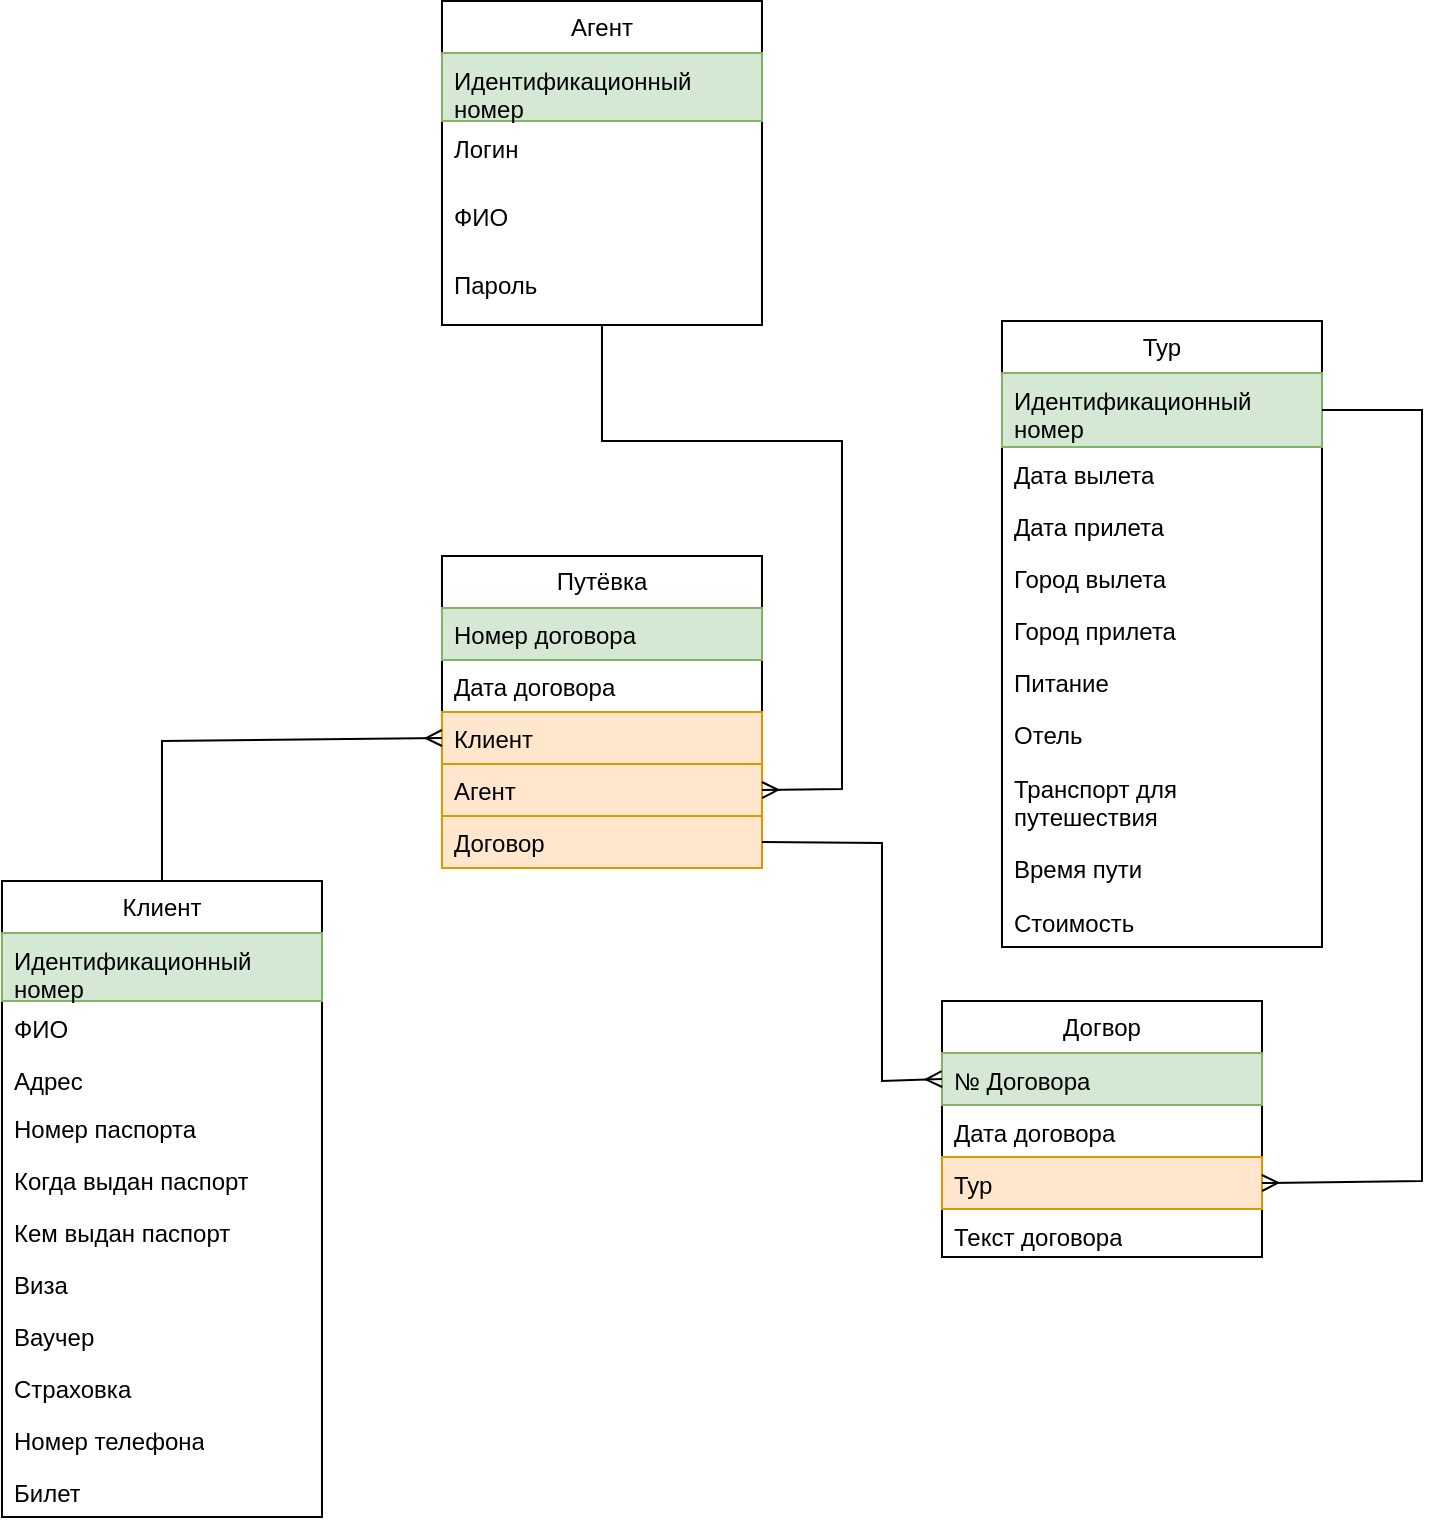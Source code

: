 <mxfile version="24.0.7" type="device">
  <diagram name="Страница — 1" id="uNGL-sLAUpzMm5pKmCsQ">
    <mxGraphModel dx="394" dy="725" grid="0" gridSize="10" guides="1" tooltips="1" connect="1" arrows="1" fold="1" page="1" pageScale="1" pageWidth="827" pageHeight="1169" math="0" shadow="0">
      <root>
        <mxCell id="0" />
        <mxCell id="1" parent="0" />
        <mxCell id="BY-tnLmGaWFpO3O-U8u5-43" value="Агент" style="swimlane;fontStyle=0;childLayout=stackLayout;horizontal=1;startSize=26;fillColor=none;horizontalStack=0;resizeParent=1;resizeParentMax=0;resizeLast=0;collapsible=1;marginBottom=0;whiteSpace=wrap;html=1;" parent="1" vertex="1">
          <mxGeometry x="1240.988" y="588.506" width="160" height="162" as="geometry" />
        </mxCell>
        <mxCell id="BY-tnLmGaWFpO3O-U8u5-44" value="Идентификационный номер" style="text;strokeColor=#82b366;fillColor=#d5e8d4;align=left;verticalAlign=top;spacingLeft=4;spacingRight=4;overflow=hidden;rotatable=0;points=[[0,0.5],[1,0.5]];portConstraint=eastwest;whiteSpace=wrap;html=1;fillStyle=solid;" parent="BY-tnLmGaWFpO3O-U8u5-43" vertex="1">
          <mxGeometry y="26" width="160" height="34" as="geometry" />
        </mxCell>
        <mxCell id="BY-tnLmGaWFpO3O-U8u5-45" value="Логин" style="text;strokeColor=none;fillColor=none;align=left;verticalAlign=top;spacingLeft=4;spacingRight=4;overflow=hidden;rotatable=0;points=[[0,0.5],[1,0.5]];portConstraint=eastwest;whiteSpace=wrap;html=1;" parent="BY-tnLmGaWFpO3O-U8u5-43" vertex="1">
          <mxGeometry y="60" width="160" height="34" as="geometry" />
        </mxCell>
        <mxCell id="BY-tnLmGaWFpO3O-U8u5-46" value="ФИО&amp;nbsp;" style="text;strokeColor=none;fillColor=none;align=left;verticalAlign=top;spacingLeft=4;spacingRight=4;overflow=hidden;rotatable=0;points=[[0,0.5],[1,0.5]];portConstraint=eastwest;whiteSpace=wrap;html=1;" parent="BY-tnLmGaWFpO3O-U8u5-43" vertex="1">
          <mxGeometry y="94" width="160" height="34" as="geometry" />
        </mxCell>
        <mxCell id="BY-tnLmGaWFpO3O-U8u5-47" value="Пароль" style="text;strokeColor=none;fillColor=none;align=left;verticalAlign=top;spacingLeft=4;spacingRight=4;overflow=hidden;rotatable=0;points=[[0,0.5],[1,0.5]];portConstraint=eastwest;whiteSpace=wrap;html=1;" parent="BY-tnLmGaWFpO3O-U8u5-43" vertex="1">
          <mxGeometry y="128" width="160" height="34" as="geometry" />
        </mxCell>
        <mxCell id="BY-tnLmGaWFpO3O-U8u5-48" value="Догвор" style="swimlane;fontStyle=0;childLayout=stackLayout;horizontal=1;startSize=26;fillColor=none;horizontalStack=0;resizeParent=1;resizeParentMax=0;resizeLast=0;collapsible=1;marginBottom=0;whiteSpace=wrap;html=1;" parent="1" vertex="1">
          <mxGeometry x="1490.988" y="1088.506" width="160" height="128" as="geometry" />
        </mxCell>
        <mxCell id="BY-tnLmGaWFpO3O-U8u5-49" value="№ Договора" style="text;align=left;verticalAlign=top;spacingLeft=4;spacingRight=4;overflow=hidden;rotatable=0;points=[[0,0.5],[1,0.5]];portConstraint=eastwest;whiteSpace=wrap;html=1;fillColor=#d5e8d4;strokeColor=#82b366;" parent="BY-tnLmGaWFpO3O-U8u5-48" vertex="1">
          <mxGeometry y="26" width="160" height="26" as="geometry" />
        </mxCell>
        <mxCell id="BY-tnLmGaWFpO3O-U8u5-50" value="Дата договора" style="text;align=left;verticalAlign=top;spacingLeft=4;spacingRight=4;overflow=hidden;rotatable=0;points=[[0,0.5],[1,0.5]];portConstraint=eastwest;whiteSpace=wrap;html=1;" parent="BY-tnLmGaWFpO3O-U8u5-48" vertex="1">
          <mxGeometry y="52" width="160" height="26" as="geometry" />
        </mxCell>
        <mxCell id="BY-tnLmGaWFpO3O-U8u5-51" value="Тур" style="text;align=left;verticalAlign=top;spacingLeft=4;spacingRight=4;overflow=hidden;rotatable=0;points=[[0,0.5],[1,0.5]];portConstraint=eastwest;whiteSpace=wrap;html=1;fillColor=#ffe6cc;strokeColor=#d79b00;" parent="BY-tnLmGaWFpO3O-U8u5-48" vertex="1">
          <mxGeometry y="78" width="160" height="26" as="geometry" />
        </mxCell>
        <mxCell id="BY-tnLmGaWFpO3O-U8u5-54" value="Текст договора" style="text;strokeColor=none;fillColor=none;align=left;verticalAlign=top;spacingLeft=4;spacingRight=4;overflow=hidden;rotatable=0;points=[[0,0.5],[1,0.5]];portConstraint=eastwest;whiteSpace=wrap;html=1;" parent="BY-tnLmGaWFpO3O-U8u5-48" vertex="1">
          <mxGeometry y="104" width="160" height="24" as="geometry" />
        </mxCell>
        <mxCell id="BY-tnLmGaWFpO3O-U8u5-57" value="Путёвка" style="swimlane;fontStyle=0;childLayout=stackLayout;horizontal=1;startSize=26;fillColor=none;horizontalStack=0;resizeParent=1;resizeParentMax=0;resizeLast=0;collapsible=1;marginBottom=0;whiteSpace=wrap;html=1;" parent="1" vertex="1">
          <mxGeometry x="1240.988" y="866.006" width="160" height="156" as="geometry" />
        </mxCell>
        <mxCell id="BY-tnLmGaWFpO3O-U8u5-58" value="Номер договора" style="text;strokeColor=#82b366;fillColor=#d5e8d4;align=left;verticalAlign=top;spacingLeft=4;spacingRight=4;overflow=hidden;rotatable=0;points=[[0,0.5],[1,0.5]];portConstraint=eastwest;whiteSpace=wrap;html=1;" parent="BY-tnLmGaWFpO3O-U8u5-57" vertex="1">
          <mxGeometry y="26" width="160" height="26" as="geometry" />
        </mxCell>
        <mxCell id="BY-tnLmGaWFpO3O-U8u5-59" value="Дата договора&amp;nbsp;" style="text;align=left;verticalAlign=top;spacingLeft=4;spacingRight=4;overflow=hidden;rotatable=0;points=[[0,0.5],[1,0.5]];portConstraint=eastwest;whiteSpace=wrap;html=1;" parent="BY-tnLmGaWFpO3O-U8u5-57" vertex="1">
          <mxGeometry y="52" width="160" height="26" as="geometry" />
        </mxCell>
        <mxCell id="BY-tnLmGaWFpO3O-U8u5-60" value="Клиент" style="text;align=left;verticalAlign=top;spacingLeft=4;spacingRight=4;overflow=hidden;rotatable=0;points=[[0,0.5],[1,0.5]];portConstraint=eastwest;whiteSpace=wrap;html=1;fillColor=#ffe6cc;strokeColor=#d79b00;" parent="BY-tnLmGaWFpO3O-U8u5-57" vertex="1">
          <mxGeometry y="78" width="160" height="26" as="geometry" />
        </mxCell>
        <mxCell id="BY-tnLmGaWFpO3O-U8u5-61" value="Агент" style="text;align=left;verticalAlign=top;spacingLeft=4;spacingRight=4;overflow=hidden;rotatable=0;points=[[0,0.5],[1,0.5]];portConstraint=eastwest;whiteSpace=wrap;html=1;fillColor=#ffe6cc;strokeColor=#d79b00;" parent="BY-tnLmGaWFpO3O-U8u5-57" vertex="1">
          <mxGeometry y="104" width="160" height="26" as="geometry" />
        </mxCell>
        <mxCell id="BY-tnLmGaWFpO3O-U8u5-62" value="Договор" style="text;align=left;verticalAlign=top;spacingLeft=4;spacingRight=4;overflow=hidden;rotatable=0;points=[[0,0.5],[1,0.5]];portConstraint=eastwest;whiteSpace=wrap;html=1;fillColor=#ffe6cc;strokeColor=#d79b00;" parent="BY-tnLmGaWFpO3O-U8u5-57" vertex="1">
          <mxGeometry y="130" width="160" height="26" as="geometry" />
        </mxCell>
        <mxCell id="BY-tnLmGaWFpO3O-U8u5-63" value="Тур" style="swimlane;fontStyle=0;childLayout=stackLayout;horizontal=1;startSize=26;fillColor=none;horizontalStack=0;resizeParent=1;resizeParentMax=0;resizeLast=0;collapsible=1;marginBottom=0;whiteSpace=wrap;html=1;" parent="1" vertex="1">
          <mxGeometry x="1520.988" y="748.506" width="160" height="313" as="geometry" />
        </mxCell>
        <mxCell id="BY-tnLmGaWFpO3O-U8u5-64" value="Идентификационный номер" style="text;strokeColor=#82b366;fillColor=#d5e8d4;align=left;verticalAlign=top;spacingLeft=4;spacingRight=4;overflow=hidden;rotatable=0;points=[[0,0.5],[1,0.5]];portConstraint=eastwest;whiteSpace=wrap;html=1;" parent="BY-tnLmGaWFpO3O-U8u5-63" vertex="1">
          <mxGeometry y="26" width="160" height="37" as="geometry" />
        </mxCell>
        <mxCell id="BY-tnLmGaWFpO3O-U8u5-65" value="Дата вылета" style="text;strokeColor=none;fillColor=none;align=left;verticalAlign=top;spacingLeft=4;spacingRight=4;overflow=hidden;rotatable=0;points=[[0,0.5],[1,0.5]];portConstraint=eastwest;whiteSpace=wrap;html=1;" parent="BY-tnLmGaWFpO3O-U8u5-63" vertex="1">
          <mxGeometry y="63" width="160" height="26" as="geometry" />
        </mxCell>
        <mxCell id="BY-tnLmGaWFpO3O-U8u5-66" value="Дата прилета" style="text;strokeColor=none;fillColor=none;align=left;verticalAlign=top;spacingLeft=4;spacingRight=4;overflow=hidden;rotatable=0;points=[[0,0.5],[1,0.5]];portConstraint=eastwest;whiteSpace=wrap;html=1;" parent="BY-tnLmGaWFpO3O-U8u5-63" vertex="1">
          <mxGeometry y="89" width="160" height="26" as="geometry" />
        </mxCell>
        <mxCell id="Z3YAf34_T5KxN7POWmkH-1" value="Город вылета" style="text;strokeColor=none;fillColor=none;align=left;verticalAlign=top;spacingLeft=4;spacingRight=4;overflow=hidden;rotatable=0;points=[[0,0.5],[1,0.5]];portConstraint=eastwest;whiteSpace=wrap;html=1;" vertex="1" parent="BY-tnLmGaWFpO3O-U8u5-63">
          <mxGeometry y="115" width="160" height="26" as="geometry" />
        </mxCell>
        <mxCell id="Z3YAf34_T5KxN7POWmkH-2" value="Город прилета" style="text;strokeColor=none;fillColor=none;align=left;verticalAlign=top;spacingLeft=4;spacingRight=4;overflow=hidden;rotatable=0;points=[[0,0.5],[1,0.5]];portConstraint=eastwest;whiteSpace=wrap;html=1;" vertex="1" parent="BY-tnLmGaWFpO3O-U8u5-63">
          <mxGeometry y="141" width="160" height="26" as="geometry" />
        </mxCell>
        <mxCell id="BY-tnLmGaWFpO3O-U8u5-67" value="Питание" style="text;strokeColor=none;fillColor=none;align=left;verticalAlign=top;spacingLeft=4;spacingRight=4;overflow=hidden;rotatable=0;points=[[0,0.5],[1,0.5]];portConstraint=eastwest;whiteSpace=wrap;html=1;" parent="BY-tnLmGaWFpO3O-U8u5-63" vertex="1">
          <mxGeometry y="167" width="160" height="26" as="geometry" />
        </mxCell>
        <mxCell id="Z3YAf34_T5KxN7POWmkH-3" value="Отель" style="text;strokeColor=none;fillColor=none;align=left;verticalAlign=top;spacingLeft=4;spacingRight=4;overflow=hidden;rotatable=0;points=[[0,0.5],[1,0.5]];portConstraint=eastwest;whiteSpace=wrap;html=1;" vertex="1" parent="BY-tnLmGaWFpO3O-U8u5-63">
          <mxGeometry y="193" width="160" height="27" as="geometry" />
        </mxCell>
        <mxCell id="Z3YAf34_T5KxN7POWmkH-4" value="Транспорт для путешествия" style="text;strokeColor=none;fillColor=none;align=left;verticalAlign=top;spacingLeft=4;spacingRight=4;overflow=hidden;rotatable=0;points=[[0,0.5],[1,0.5]];portConstraint=eastwest;whiteSpace=wrap;html=1;" vertex="1" parent="BY-tnLmGaWFpO3O-U8u5-63">
          <mxGeometry y="220" width="160" height="40" as="geometry" />
        </mxCell>
        <mxCell id="Z3YAf34_T5KxN7POWmkH-6" value="Время пути" style="text;strokeColor=none;fillColor=none;align=left;verticalAlign=top;spacingLeft=4;spacingRight=4;overflow=hidden;rotatable=0;points=[[0,0.5],[1,0.5]];portConstraint=eastwest;whiteSpace=wrap;html=1;" vertex="1" parent="BY-tnLmGaWFpO3O-U8u5-63">
          <mxGeometry y="260" width="160" height="27" as="geometry" />
        </mxCell>
        <mxCell id="Z3YAf34_T5KxN7POWmkH-5" value="Стоимость" style="text;strokeColor=none;fillColor=none;align=left;verticalAlign=top;spacingLeft=4;spacingRight=4;overflow=hidden;rotatable=0;points=[[0,0.5],[1,0.5]];portConstraint=eastwest;whiteSpace=wrap;html=1;" vertex="1" parent="BY-tnLmGaWFpO3O-U8u5-63">
          <mxGeometry y="287" width="160" height="26" as="geometry" />
        </mxCell>
        <mxCell id="BY-tnLmGaWFpO3O-U8u5-68" value="Клиент" style="swimlane;fontStyle=0;childLayout=stackLayout;horizontal=1;startSize=26;fillColor=none;horizontalStack=0;resizeParent=1;resizeParentMax=0;resizeLast=0;collapsible=1;marginBottom=0;whiteSpace=wrap;html=1;" parent="1" vertex="1">
          <mxGeometry x="1020.988" y="1028.506" width="160" height="318" as="geometry" />
        </mxCell>
        <mxCell id="BY-tnLmGaWFpO3O-U8u5-69" value="Идентификационный номер" style="text;strokeColor=#82b366;fillColor=#d5e8d4;align=left;verticalAlign=top;spacingLeft=4;spacingRight=4;overflow=hidden;rotatable=0;points=[[0,0.5],[1,0.5]];portConstraint=eastwest;whiteSpace=wrap;html=1;" parent="BY-tnLmGaWFpO3O-U8u5-68" vertex="1">
          <mxGeometry y="26" width="160" height="34" as="geometry" />
        </mxCell>
        <mxCell id="BY-tnLmGaWFpO3O-U8u5-70" value="ФИО" style="text;strokeColor=none;fillColor=none;align=left;verticalAlign=top;spacingLeft=4;spacingRight=4;overflow=hidden;rotatable=0;points=[[0,0.5],[1,0.5]];portConstraint=eastwest;whiteSpace=wrap;html=1;" parent="BY-tnLmGaWFpO3O-U8u5-68" vertex="1">
          <mxGeometry y="60" width="160" height="26" as="geometry" />
        </mxCell>
        <mxCell id="BY-tnLmGaWFpO3O-U8u5-71" value="Адрес" style="text;strokeColor=none;fillColor=none;align=left;verticalAlign=top;spacingLeft=4;spacingRight=4;overflow=hidden;rotatable=0;points=[[0,0.5],[1,0.5]];portConstraint=eastwest;whiteSpace=wrap;html=1;" parent="BY-tnLmGaWFpO3O-U8u5-68" vertex="1">
          <mxGeometry y="86" width="160" height="24" as="geometry" />
        </mxCell>
        <mxCell id="BY-tnLmGaWFpO3O-U8u5-72" value="Номер паспорта" style="text;strokeColor=none;fillColor=none;align=left;verticalAlign=top;spacingLeft=4;spacingRight=4;overflow=hidden;rotatable=0;points=[[0,0.5],[1,0.5]];portConstraint=eastwest;whiteSpace=wrap;html=1;" parent="BY-tnLmGaWFpO3O-U8u5-68" vertex="1">
          <mxGeometry y="110" width="160" height="26" as="geometry" />
        </mxCell>
        <mxCell id="BY-tnLmGaWFpO3O-U8u5-73" value="Когда выдан паспорт" style="text;align=left;verticalAlign=top;spacingLeft=4;spacingRight=4;overflow=hidden;rotatable=0;points=[[0,0.5],[1,0.5]];portConstraint=eastwest;whiteSpace=wrap;html=1;" parent="BY-tnLmGaWFpO3O-U8u5-68" vertex="1">
          <mxGeometry y="136" width="160" height="26" as="geometry" />
        </mxCell>
        <mxCell id="BY-tnLmGaWFpO3O-U8u5-78" value="Кем выдан паспорт" style="text;align=left;verticalAlign=top;spacingLeft=4;spacingRight=4;overflow=hidden;rotatable=0;points=[[0,0.5],[1,0.5]];portConstraint=eastwest;whiteSpace=wrap;html=1;" parent="BY-tnLmGaWFpO3O-U8u5-68" vertex="1">
          <mxGeometry y="162" width="160" height="26" as="geometry" />
        </mxCell>
        <mxCell id="BY-tnLmGaWFpO3O-U8u5-79" value="Виза" style="text;align=left;verticalAlign=top;spacingLeft=4;spacingRight=4;overflow=hidden;rotatable=0;points=[[0,0.5],[1,0.5]];portConstraint=eastwest;whiteSpace=wrap;html=1;" parent="BY-tnLmGaWFpO3O-U8u5-68" vertex="1">
          <mxGeometry y="188" width="160" height="26" as="geometry" />
        </mxCell>
        <mxCell id="BY-tnLmGaWFpO3O-U8u5-80" value="Ваучер" style="text;align=left;verticalAlign=top;spacingLeft=4;spacingRight=4;overflow=hidden;rotatable=0;points=[[0,0.5],[1,0.5]];portConstraint=eastwest;whiteSpace=wrap;html=1;" parent="BY-tnLmGaWFpO3O-U8u5-68" vertex="1">
          <mxGeometry y="214" width="160" height="26" as="geometry" />
        </mxCell>
        <mxCell id="BY-tnLmGaWFpO3O-U8u5-81" value="Страховка" style="text;align=left;verticalAlign=top;spacingLeft=4;spacingRight=4;overflow=hidden;rotatable=0;points=[[0,0.5],[1,0.5]];portConstraint=eastwest;whiteSpace=wrap;html=1;" parent="BY-tnLmGaWFpO3O-U8u5-68" vertex="1">
          <mxGeometry y="240" width="160" height="26" as="geometry" />
        </mxCell>
        <mxCell id="BY-tnLmGaWFpO3O-U8u5-82" value="Номер телефона" style="text;align=left;verticalAlign=top;spacingLeft=4;spacingRight=4;overflow=hidden;rotatable=0;points=[[0,0.5],[1,0.5]];portConstraint=eastwest;whiteSpace=wrap;html=1;" parent="BY-tnLmGaWFpO3O-U8u5-68" vertex="1">
          <mxGeometry y="266" width="160" height="26" as="geometry" />
        </mxCell>
        <mxCell id="BY-tnLmGaWFpO3O-U8u5-83" value="Билет" style="text;align=left;verticalAlign=top;spacingLeft=4;spacingRight=4;overflow=hidden;rotatable=0;points=[[0,0.5],[1,0.5]];portConstraint=eastwest;whiteSpace=wrap;html=1;" parent="BY-tnLmGaWFpO3O-U8u5-68" vertex="1">
          <mxGeometry y="292" width="160" height="26" as="geometry" />
        </mxCell>
        <mxCell id="BY-tnLmGaWFpO3O-U8u5-74" value="" style="endArrow=ERmany;html=1;rounded=0;entryX=0;entryY=0.5;entryDx=0;entryDy=0;exitX=0.5;exitY=0;exitDx=0;exitDy=0;startArrow=none;startFill=0;endFill=0;" parent="1" source="BY-tnLmGaWFpO3O-U8u5-68" target="BY-tnLmGaWFpO3O-U8u5-60" edge="1">
          <mxGeometry width="50" height="50" relative="1" as="geometry">
            <mxPoint x="1130.988" y="968.506" as="sourcePoint" />
            <mxPoint x="1180.988" y="918.506" as="targetPoint" />
            <Array as="points">
              <mxPoint x="1100.988" y="958.506" />
            </Array>
          </mxGeometry>
        </mxCell>
        <mxCell id="BY-tnLmGaWFpO3O-U8u5-75" value="" style="endArrow=none;html=1;rounded=0;exitX=1;exitY=0.5;exitDx=0;exitDy=0;startArrow=ERmany;startFill=0;endFill=0;" parent="1" source="BY-tnLmGaWFpO3O-U8u5-61" target="BY-tnLmGaWFpO3O-U8u5-47" edge="1">
          <mxGeometry width="50" height="50" relative="1" as="geometry">
            <mxPoint x="1310.988" y="866.006" as="sourcePoint" />
            <mxPoint x="1450.988" y="808.006" as="targetPoint" />
            <Array as="points">
              <mxPoint x="1440.988" y="982.506" />
              <mxPoint x="1440.988" y="808.506" />
              <mxPoint x="1320.988" y="808.506" />
            </Array>
          </mxGeometry>
        </mxCell>
        <mxCell id="BY-tnLmGaWFpO3O-U8u5-76" value="" style="endArrow=none;html=1;rounded=0;exitX=1;exitY=0.5;exitDx=0;exitDy=0;startArrow=ERmany;startFill=0;endFill=0;entryX=1;entryY=0.5;entryDx=0;entryDy=0;" parent="1" source="BY-tnLmGaWFpO3O-U8u5-51" target="BY-tnLmGaWFpO3O-U8u5-64" edge="1">
          <mxGeometry width="50" height="50" relative="1" as="geometry">
            <mxPoint x="1930.988" y="1120.506" as="sourcePoint" />
            <mxPoint x="1680.988" y="1028.506" as="targetPoint" />
            <Array as="points">
              <mxPoint x="1730.988" y="1178.506" />
              <mxPoint x="1731" y="793" />
            </Array>
          </mxGeometry>
        </mxCell>
        <mxCell id="BY-tnLmGaWFpO3O-U8u5-77" value="" style="endArrow=ERmany;html=1;rounded=0;exitX=1;exitY=0.5;exitDx=0;exitDy=0;startArrow=none;startFill=0;endFill=0;entryX=0;entryY=0.5;entryDx=0;entryDy=0;" parent="1" source="BY-tnLmGaWFpO3O-U8u5-62" target="BY-tnLmGaWFpO3O-U8u5-49" edge="1">
          <mxGeometry width="50" height="50" relative="1" as="geometry">
            <mxPoint x="1660.988" y="1189.506" as="sourcePoint" />
            <mxPoint x="1690.988" y="797.506" as="targetPoint" />
            <Array as="points">
              <mxPoint x="1460.988" y="1009.506" />
              <mxPoint x="1460.988" y="1128.506" />
            </Array>
          </mxGeometry>
        </mxCell>
      </root>
    </mxGraphModel>
  </diagram>
</mxfile>
